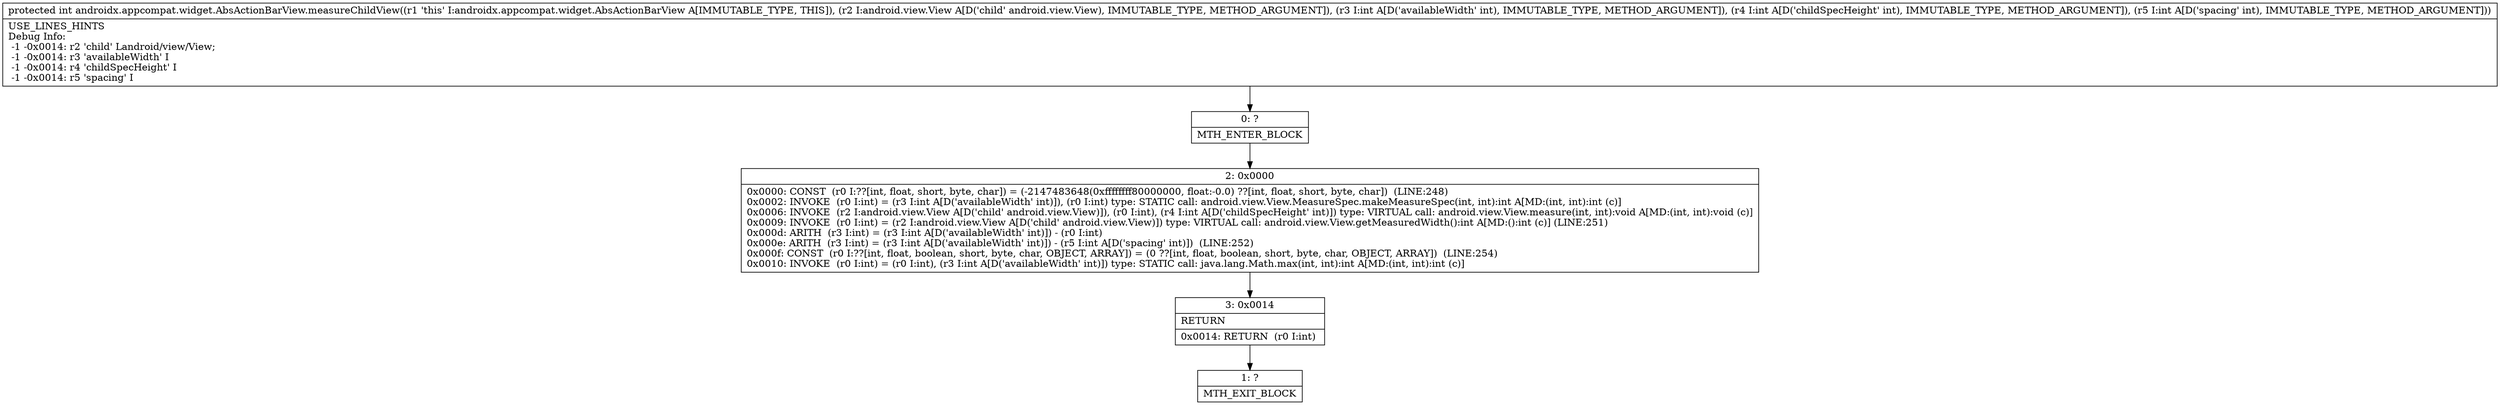 digraph "CFG forandroidx.appcompat.widget.AbsActionBarView.measureChildView(Landroid\/view\/View;III)I" {
Node_0 [shape=record,label="{0\:\ ?|MTH_ENTER_BLOCK\l}"];
Node_2 [shape=record,label="{2\:\ 0x0000|0x0000: CONST  (r0 I:??[int, float, short, byte, char]) = (\-2147483648(0xffffffff80000000, float:\-0.0) ??[int, float, short, byte, char])  (LINE:248)\l0x0002: INVOKE  (r0 I:int) = (r3 I:int A[D('availableWidth' int)]), (r0 I:int) type: STATIC call: android.view.View.MeasureSpec.makeMeasureSpec(int, int):int A[MD:(int, int):int (c)]\l0x0006: INVOKE  (r2 I:android.view.View A[D('child' android.view.View)]), (r0 I:int), (r4 I:int A[D('childSpecHeight' int)]) type: VIRTUAL call: android.view.View.measure(int, int):void A[MD:(int, int):void (c)]\l0x0009: INVOKE  (r0 I:int) = (r2 I:android.view.View A[D('child' android.view.View)]) type: VIRTUAL call: android.view.View.getMeasuredWidth():int A[MD:():int (c)] (LINE:251)\l0x000d: ARITH  (r3 I:int) = (r3 I:int A[D('availableWidth' int)]) \- (r0 I:int) \l0x000e: ARITH  (r3 I:int) = (r3 I:int A[D('availableWidth' int)]) \- (r5 I:int A[D('spacing' int)])  (LINE:252)\l0x000f: CONST  (r0 I:??[int, float, boolean, short, byte, char, OBJECT, ARRAY]) = (0 ??[int, float, boolean, short, byte, char, OBJECT, ARRAY])  (LINE:254)\l0x0010: INVOKE  (r0 I:int) = (r0 I:int), (r3 I:int A[D('availableWidth' int)]) type: STATIC call: java.lang.Math.max(int, int):int A[MD:(int, int):int (c)]\l}"];
Node_3 [shape=record,label="{3\:\ 0x0014|RETURN\l|0x0014: RETURN  (r0 I:int) \l}"];
Node_1 [shape=record,label="{1\:\ ?|MTH_EXIT_BLOCK\l}"];
MethodNode[shape=record,label="{protected int androidx.appcompat.widget.AbsActionBarView.measureChildView((r1 'this' I:androidx.appcompat.widget.AbsActionBarView A[IMMUTABLE_TYPE, THIS]), (r2 I:android.view.View A[D('child' android.view.View), IMMUTABLE_TYPE, METHOD_ARGUMENT]), (r3 I:int A[D('availableWidth' int), IMMUTABLE_TYPE, METHOD_ARGUMENT]), (r4 I:int A[D('childSpecHeight' int), IMMUTABLE_TYPE, METHOD_ARGUMENT]), (r5 I:int A[D('spacing' int), IMMUTABLE_TYPE, METHOD_ARGUMENT]))  | USE_LINES_HINTS\lDebug Info:\l  \-1 \-0x0014: r2 'child' Landroid\/view\/View;\l  \-1 \-0x0014: r3 'availableWidth' I\l  \-1 \-0x0014: r4 'childSpecHeight' I\l  \-1 \-0x0014: r5 'spacing' I\l}"];
MethodNode -> Node_0;Node_0 -> Node_2;
Node_2 -> Node_3;
Node_3 -> Node_1;
}

